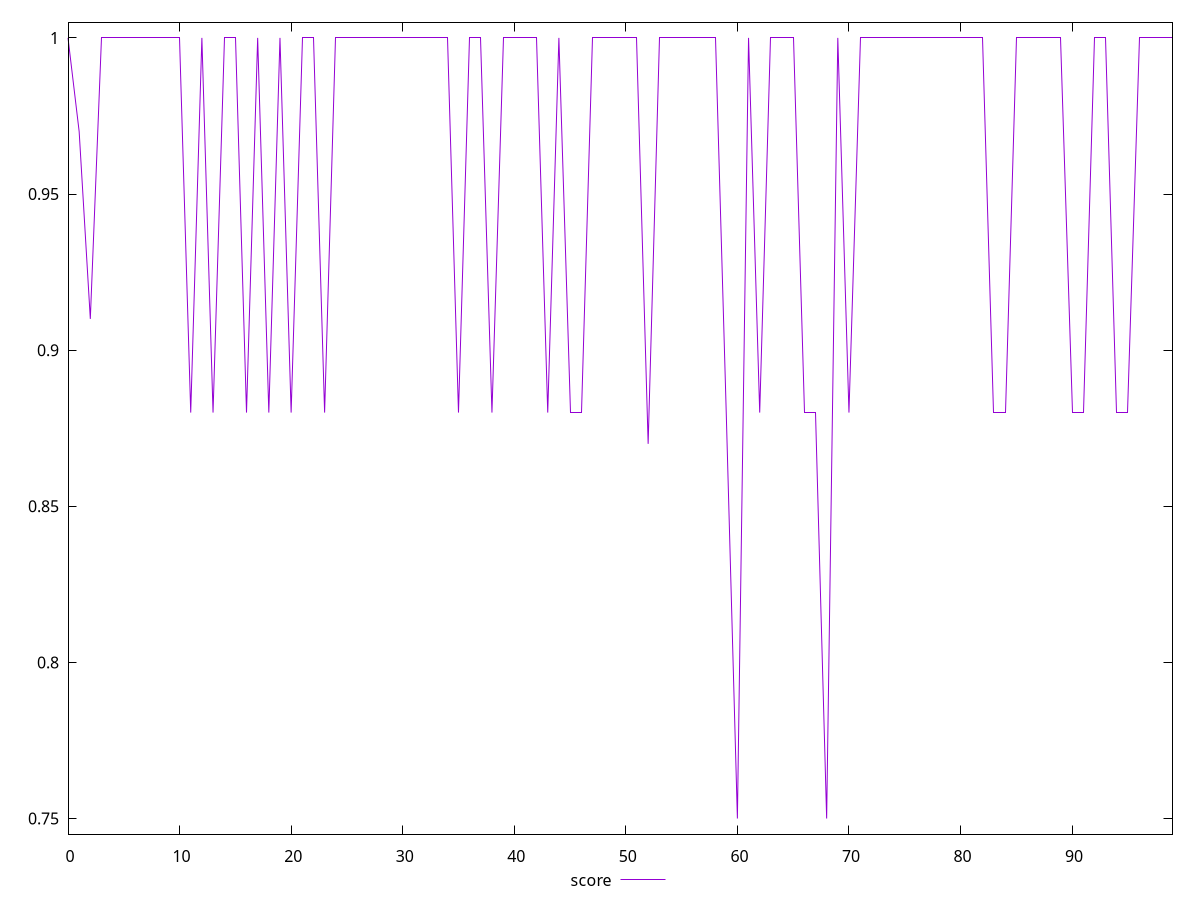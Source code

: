 reset

$score <<EOF
0 1
1 0.97
2 0.91
3 1
4 1
5 1
6 1
7 1
8 1
9 1
10 1
11 0.88
12 1
13 0.88
14 1
15 1
16 0.88
17 1
18 0.88
19 1
20 0.88
21 1
22 1
23 0.88
24 1
25 1
26 1
27 1
28 1
29 1
30 1
31 1
32 1
33 1
34 1
35 0.88
36 1
37 1
38 0.88
39 1
40 1
41 1
42 1
43 0.88
44 1
45 0.88
46 0.88
47 1
48 1
49 1
50 1
51 1
52 0.87
53 1
54 1
55 1
56 1
57 1
58 1
59 0.88
60 0.75
61 1
62 0.88
63 1
64 1
65 1
66 0.88
67 0.88
68 0.75
69 1
70 0.88
71 1
72 1
73 1
74 1
75 1
76 1
77 1
78 1
79 1
80 1
81 1
82 1
83 0.88
84 0.88
85 1
86 1
87 1
88 1
89 1
90 0.88
91 0.88
92 1
93 1
94 0.88
95 0.88
96 1
97 1
98 1
99 1
EOF

set key outside below
set xrange [0:99]
set yrange [0.745:1.005]
set trange [0.745:1.005]
set terminal svg size 640, 500 enhanced background rgb 'white'
set output "reports/report_00028_2021-02-24T12-49-42.674Z/legacy-javascript/samples/astro/score/values.svg"

plot $score title "score" with line

reset
